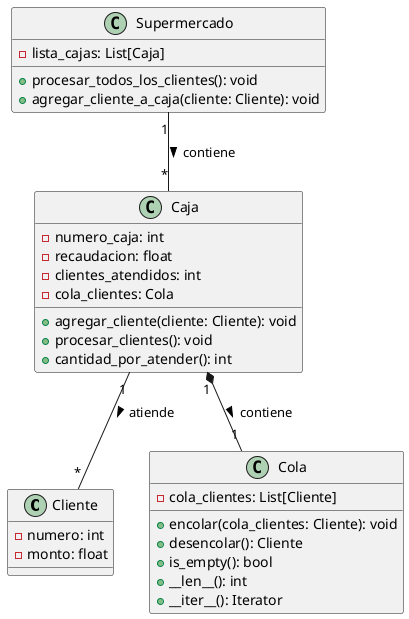 @startuml supermercado

class Cliente {
  - numero: int
  - monto: float
}

class Cola {
  - cola_clientes: List[Cliente]
  + encolar(cola_clientes: Cliente): void
  + desencolar(): Cliente
  + is_empty(): bool
  + __len__(): int
  + __iter__(): Iterator
}

class Caja {
  - numero_caja: int
  - recaudacion: float
  - clientes_atendidos: int
  - cola_clientes: Cola
  + agregar_cliente(cliente: Cliente): void
  + procesar_clientes(): void
  + cantidad_por_atender(): int
}

class Supermercado {
  - lista_cajas: List[Caja]
  + procesar_todos_los_clientes(): void
  + agregar_cliente_a_caja(cliente: Cliente): void
}

Caja "1" *-- "1" Cola : contiene >
Caja "1" -- "*" Cliente : atiende >
Supermercado "1" -- "*" Caja : contiene >

@enduml
